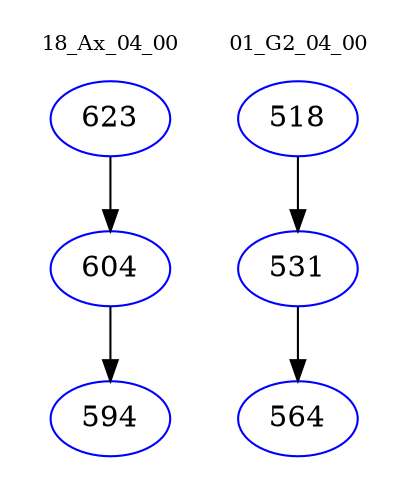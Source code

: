 digraph{
subgraph cluster_0 {
color = white
label = "18_Ax_04_00";
fontsize=10;
T0_623 [label="623", color="blue"]
T0_623 -> T0_604 [color="black"]
T0_604 [label="604", color="blue"]
T0_604 -> T0_594 [color="black"]
T0_594 [label="594", color="blue"]
}
subgraph cluster_1 {
color = white
label = "01_G2_04_00";
fontsize=10;
T1_518 [label="518", color="blue"]
T1_518 -> T1_531 [color="black"]
T1_531 [label="531", color="blue"]
T1_531 -> T1_564 [color="black"]
T1_564 [label="564", color="blue"]
}
}
